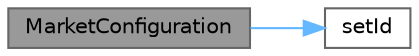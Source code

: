 digraph "MarketConfiguration"
{
 // INTERACTIVE_SVG=YES
 // LATEX_PDF_SIZE
  bgcolor="transparent";
  edge [fontname=Helvetica,fontsize=10,labelfontname=Helvetica,labelfontsize=10];
  node [fontname=Helvetica,fontsize=10,shape=box,height=0.2,width=0.4];
  rankdir="LR";
  Node1 [label="MarketConfiguration",height=0.2,width=0.4,color="gray40", fillcolor="grey60", style="filled", fontcolor="black",tooltip=" "];
  Node1 -> Node2 [color="steelblue1",style="solid"];
  Node2 [label="setId",height=0.2,width=0.4,color="grey40", fillcolor="white", style="filled",URL="$classore_1_1data_1_1_market_configuration.html#a202f00b47276bca30b5cdb476017d248",tooltip=" "];
}
